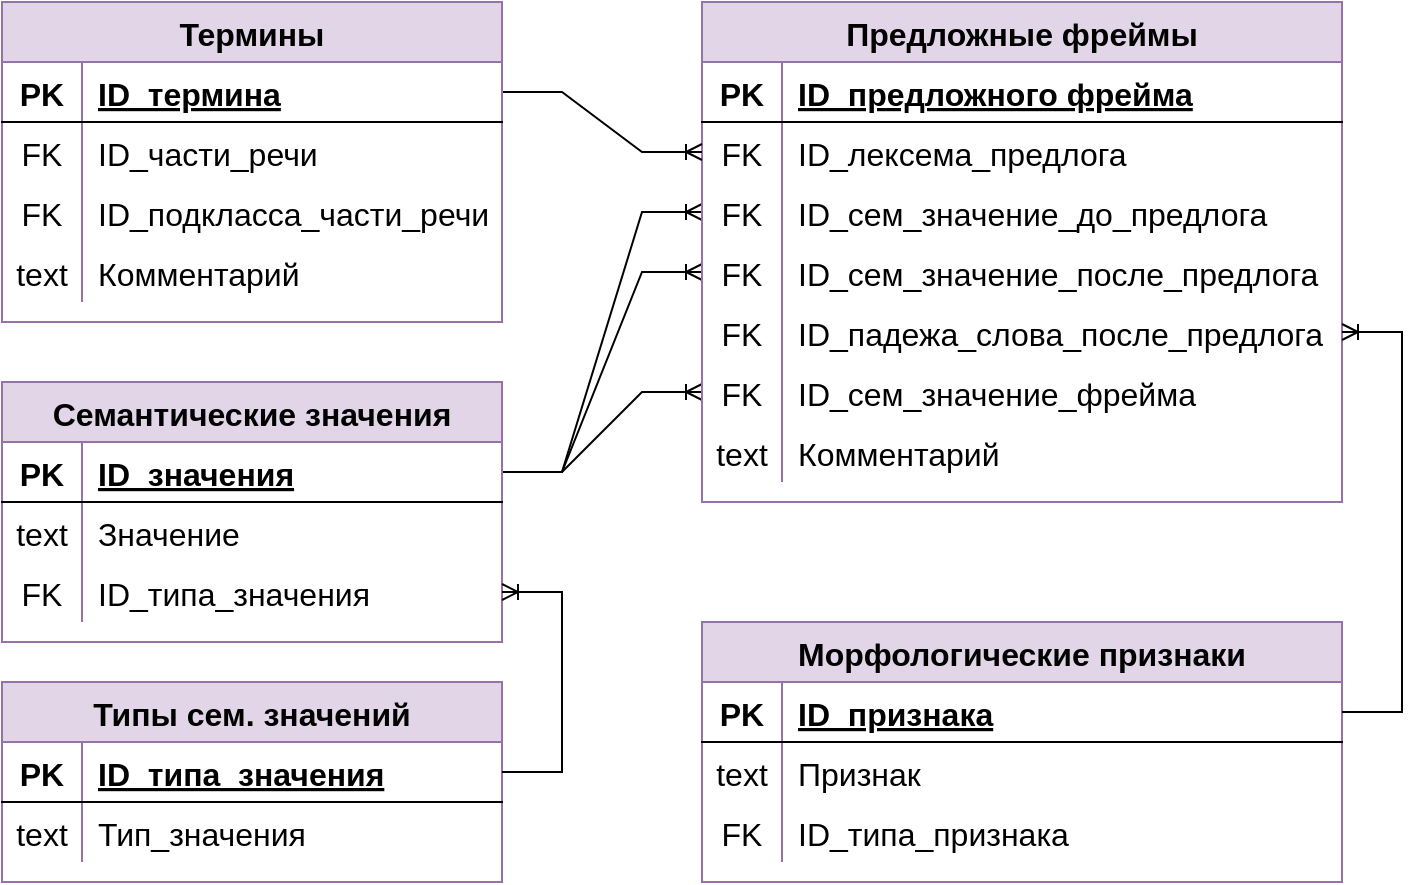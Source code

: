 <mxfile version="18.0.6" type="device"><diagram id="IM70mIdHpw6CoB-G-Ppj" name="Страница 1"><mxGraphModel dx="2591" dy="1692" grid="1" gridSize="10" guides="1" tooltips="1" connect="1" arrows="1" fold="1" page="1" pageScale="1" pageWidth="1169" pageHeight="827" math="0" shadow="0"><root><mxCell id="0"/><mxCell id="1" parent="0"/><mxCell id="ihm2fBMKL1uDlb-fayLi-19" value="" style="edgeStyle=entityRelationEdgeStyle;fontSize=16;html=1;endArrow=ERoneToMany;rounded=0;" parent="1" source="ihm2fBMKL1uDlb-fayLi-56" target="ihm2fBMKL1uDlb-fayLi-39" edge="1"><mxGeometry width="100" height="100" relative="1" as="geometry"><mxPoint x="220" y="85" as="sourcePoint"/><mxPoint x="414.0" y="385" as="targetPoint"/></mxGeometry></mxCell><mxCell id="ihm2fBMKL1uDlb-fayLi-20" value="" style="edgeStyle=entityRelationEdgeStyle;fontSize=16;html=1;endArrow=ERoneToMany;rounded=0;" parent="1" source="ihm2fBMKL1uDlb-fayLi-56" target="ihm2fBMKL1uDlb-fayLi-42" edge="1"><mxGeometry width="100" height="100" relative="1" as="geometry"><mxPoint x="220" y="85" as="sourcePoint"/><mxPoint x="414.0" y="445" as="targetPoint"/></mxGeometry></mxCell><mxCell id="ihm2fBMKL1uDlb-fayLi-21" value="" style="edgeStyle=entityRelationEdgeStyle;fontSize=16;html=1;endArrow=ERoneToMany;rounded=0;" parent="1" source="ihm2fBMKL1uDlb-fayLi-56" target="ihm2fBMKL1uDlb-fayLi-48" edge="1"><mxGeometry width="100" height="100" relative="1" as="geometry"><mxPoint x="220" y="85" as="sourcePoint"/><mxPoint x="414.0" y="505" as="targetPoint"/></mxGeometry></mxCell><mxCell id="ihm2fBMKL1uDlb-fayLi-32" value="Предложные фреймы" style="shape=table;startSize=30;container=1;collapsible=1;childLayout=tableLayout;fixedRows=1;rowLines=0;fontStyle=1;align=center;resizeLast=1;fillColor=#e1d5e7;strokeColor=#9673a6;fontSize=16;" parent="1" vertex="1"><mxGeometry x="320" y="-30" width="320" height="250" as="geometry"/></mxCell><mxCell id="ihm2fBMKL1uDlb-fayLi-33" value="" style="shape=tableRow;horizontal=0;startSize=0;swimlaneHead=0;swimlaneBody=0;fillColor=none;collapsible=0;dropTarget=0;points=[[0,0.5],[1,0.5]];portConstraint=eastwest;top=0;left=0;right=0;bottom=1;fontSize=16;" parent="ihm2fBMKL1uDlb-fayLi-32" vertex="1"><mxGeometry y="30" width="320" height="30" as="geometry"/></mxCell><mxCell id="ihm2fBMKL1uDlb-fayLi-34" value="PK" style="shape=partialRectangle;connectable=0;fillColor=none;top=0;left=0;bottom=0;right=0;fontStyle=1;overflow=hidden;fontSize=16;" parent="ihm2fBMKL1uDlb-fayLi-33" vertex="1"><mxGeometry width="40" height="30" as="geometry"><mxRectangle width="40" height="30" as="alternateBounds"/></mxGeometry></mxCell><mxCell id="ihm2fBMKL1uDlb-fayLi-35" value="ID_предложного фрейма" style="shape=partialRectangle;connectable=0;fillColor=none;top=0;left=0;bottom=0;right=0;align=left;spacingLeft=6;fontStyle=5;overflow=hidden;fontSize=16;" parent="ihm2fBMKL1uDlb-fayLi-33" vertex="1"><mxGeometry x="40" width="280" height="30" as="geometry"><mxRectangle width="280" height="30" as="alternateBounds"/></mxGeometry></mxCell><mxCell id="ihm2fBMKL1uDlb-fayLi-36" value="" style="shape=tableRow;horizontal=0;startSize=0;swimlaneHead=0;swimlaneBody=0;fillColor=none;collapsible=0;dropTarget=0;points=[[0,0.5],[1,0.5]];portConstraint=eastwest;top=0;left=0;right=0;bottom=0;fontSize=16;" parent="ihm2fBMKL1uDlb-fayLi-32" vertex="1"><mxGeometry y="60" width="320" height="30" as="geometry"/></mxCell><mxCell id="ihm2fBMKL1uDlb-fayLi-37" value="FK" style="shape=partialRectangle;connectable=0;fillColor=none;top=0;left=0;bottom=0;right=0;editable=1;overflow=hidden;fontSize=16;" parent="ihm2fBMKL1uDlb-fayLi-36" vertex="1"><mxGeometry width="40" height="30" as="geometry"><mxRectangle width="40" height="30" as="alternateBounds"/></mxGeometry></mxCell><mxCell id="ihm2fBMKL1uDlb-fayLi-38" value="ID_лексема_предлога" style="shape=partialRectangle;connectable=0;fillColor=none;top=0;left=0;bottom=0;right=0;align=left;spacingLeft=6;overflow=hidden;fontSize=16;" parent="ihm2fBMKL1uDlb-fayLi-36" vertex="1"><mxGeometry x="40" width="280" height="30" as="geometry"><mxRectangle width="280" height="30" as="alternateBounds"/></mxGeometry></mxCell><mxCell id="ihm2fBMKL1uDlb-fayLi-39" value="" style="shape=tableRow;horizontal=0;startSize=0;swimlaneHead=0;swimlaneBody=0;fillColor=none;collapsible=0;dropTarget=0;points=[[0,0.5],[1,0.5]];portConstraint=eastwest;top=0;left=0;right=0;bottom=0;fontSize=16;" parent="ihm2fBMKL1uDlb-fayLi-32" vertex="1"><mxGeometry y="90" width="320" height="30" as="geometry"/></mxCell><mxCell id="ihm2fBMKL1uDlb-fayLi-40" value="FK" style="shape=partialRectangle;connectable=0;fillColor=none;top=0;left=0;bottom=0;right=0;editable=1;overflow=hidden;fontSize=16;" parent="ihm2fBMKL1uDlb-fayLi-39" vertex="1"><mxGeometry width="40" height="30" as="geometry"><mxRectangle width="40" height="30" as="alternateBounds"/></mxGeometry></mxCell><mxCell id="ihm2fBMKL1uDlb-fayLi-41" value="ID_сем_значение_до_предлога" style="shape=partialRectangle;connectable=0;fillColor=none;top=0;left=0;bottom=0;right=0;align=left;spacingLeft=6;overflow=hidden;fontSize=16;" parent="ihm2fBMKL1uDlb-fayLi-39" vertex="1"><mxGeometry x="40" width="280" height="30" as="geometry"><mxRectangle width="280" height="30" as="alternateBounds"/></mxGeometry></mxCell><mxCell id="ihm2fBMKL1uDlb-fayLi-42" value="" style="shape=tableRow;horizontal=0;startSize=0;swimlaneHead=0;swimlaneBody=0;fillColor=none;collapsible=0;dropTarget=0;points=[[0,0.5],[1,0.5]];portConstraint=eastwest;top=0;left=0;right=0;bottom=0;fontSize=16;" parent="ihm2fBMKL1uDlb-fayLi-32" vertex="1"><mxGeometry y="120" width="320" height="30" as="geometry"/></mxCell><mxCell id="ihm2fBMKL1uDlb-fayLi-43" value="FK" style="shape=partialRectangle;connectable=0;fillColor=none;top=0;left=0;bottom=0;right=0;editable=1;overflow=hidden;fontSize=16;" parent="ihm2fBMKL1uDlb-fayLi-42" vertex="1"><mxGeometry width="40" height="30" as="geometry"><mxRectangle width="40" height="30" as="alternateBounds"/></mxGeometry></mxCell><mxCell id="ihm2fBMKL1uDlb-fayLi-44" value="ID_сем_значение_после_предлога" style="shape=partialRectangle;connectable=0;fillColor=none;top=0;left=0;bottom=0;right=0;align=left;spacingLeft=6;overflow=hidden;fontSize=16;" parent="ihm2fBMKL1uDlb-fayLi-42" vertex="1"><mxGeometry x="40" width="280" height="30" as="geometry"><mxRectangle width="280" height="30" as="alternateBounds"/></mxGeometry></mxCell><mxCell id="ihm2fBMKL1uDlb-fayLi-45" value="" style="shape=tableRow;horizontal=0;startSize=0;swimlaneHead=0;swimlaneBody=0;fillColor=none;collapsible=0;dropTarget=0;points=[[0,0.5],[1,0.5]];portConstraint=eastwest;top=0;left=0;right=0;bottom=0;fontSize=16;" parent="ihm2fBMKL1uDlb-fayLi-32" vertex="1"><mxGeometry y="150" width="320" height="30" as="geometry"/></mxCell><mxCell id="ihm2fBMKL1uDlb-fayLi-46" value="FK" style="shape=partialRectangle;connectable=0;fillColor=none;top=0;left=0;bottom=0;right=0;editable=1;overflow=hidden;fontSize=16;" parent="ihm2fBMKL1uDlb-fayLi-45" vertex="1"><mxGeometry width="40" height="30" as="geometry"><mxRectangle width="40" height="30" as="alternateBounds"/></mxGeometry></mxCell><mxCell id="ihm2fBMKL1uDlb-fayLi-47" value="ID_падежа_слова_после_предлога" style="shape=partialRectangle;connectable=0;fillColor=none;top=0;left=0;bottom=0;right=0;align=left;spacingLeft=6;overflow=hidden;fontSize=16;" parent="ihm2fBMKL1uDlb-fayLi-45" vertex="1"><mxGeometry x="40" width="280" height="30" as="geometry"><mxRectangle width="280" height="30" as="alternateBounds"/></mxGeometry></mxCell><mxCell id="ihm2fBMKL1uDlb-fayLi-48" value="" style="shape=tableRow;horizontal=0;startSize=0;swimlaneHead=0;swimlaneBody=0;fillColor=none;collapsible=0;dropTarget=0;points=[[0,0.5],[1,0.5]];portConstraint=eastwest;top=0;left=0;right=0;bottom=0;fontSize=16;" parent="ihm2fBMKL1uDlb-fayLi-32" vertex="1"><mxGeometry y="180" width="320" height="30" as="geometry"/></mxCell><mxCell id="ihm2fBMKL1uDlb-fayLi-49" value="FK" style="shape=partialRectangle;connectable=0;fillColor=none;top=0;left=0;bottom=0;right=0;editable=1;overflow=hidden;fontSize=16;" parent="ihm2fBMKL1uDlb-fayLi-48" vertex="1"><mxGeometry width="40" height="30" as="geometry"><mxRectangle width="40" height="30" as="alternateBounds"/></mxGeometry></mxCell><mxCell id="ihm2fBMKL1uDlb-fayLi-50" value="ID_сем_значение_фрейма" style="shape=partialRectangle;connectable=0;fillColor=none;top=0;left=0;bottom=0;right=0;align=left;spacingLeft=6;overflow=hidden;fontSize=16;" parent="ihm2fBMKL1uDlb-fayLi-48" vertex="1"><mxGeometry x="40" width="280" height="30" as="geometry"><mxRectangle width="280" height="30" as="alternateBounds"/></mxGeometry></mxCell><mxCell id="ihm2fBMKL1uDlb-fayLi-51" value="" style="shape=tableRow;horizontal=0;startSize=0;swimlaneHead=0;swimlaneBody=0;fillColor=none;collapsible=0;dropTarget=0;points=[[0,0.5],[1,0.5]];portConstraint=eastwest;top=0;left=0;right=0;bottom=0;fontSize=16;" parent="ihm2fBMKL1uDlb-fayLi-32" vertex="1"><mxGeometry y="210" width="320" height="30" as="geometry"/></mxCell><mxCell id="ihm2fBMKL1uDlb-fayLi-52" value="text" style="shape=partialRectangle;connectable=0;fillColor=none;top=0;left=0;bottom=0;right=0;editable=1;overflow=hidden;fontSize=16;" parent="ihm2fBMKL1uDlb-fayLi-51" vertex="1"><mxGeometry width="40" height="30" as="geometry"><mxRectangle width="40" height="30" as="alternateBounds"/></mxGeometry></mxCell><mxCell id="ihm2fBMKL1uDlb-fayLi-53" value="Комментарий" style="shape=partialRectangle;connectable=0;fillColor=none;top=0;left=0;bottom=0;right=0;align=left;spacingLeft=6;overflow=hidden;fontSize=16;" parent="ihm2fBMKL1uDlb-fayLi-51" vertex="1"><mxGeometry x="40" width="280" height="30" as="geometry"><mxRectangle width="280" height="30" as="alternateBounds"/></mxGeometry></mxCell><mxCell id="ihm2fBMKL1uDlb-fayLi-55" value="Семантические значения" style="shape=table;startSize=30;container=1;collapsible=1;childLayout=tableLayout;fixedRows=1;rowLines=0;fontStyle=1;align=center;resizeLast=1;fillColor=#e1d5e7;strokeColor=#9673a6;fontSize=16;" parent="1" vertex="1"><mxGeometry x="-30" y="160" width="250" height="130" as="geometry"/></mxCell><mxCell id="ihm2fBMKL1uDlb-fayLi-56" value="" style="shape=tableRow;horizontal=0;startSize=0;swimlaneHead=0;swimlaneBody=0;fillColor=none;collapsible=0;dropTarget=0;points=[[0,0.5],[1,0.5]];portConstraint=eastwest;top=0;left=0;right=0;bottom=1;fontSize=16;" parent="ihm2fBMKL1uDlb-fayLi-55" vertex="1"><mxGeometry y="30" width="250" height="30" as="geometry"/></mxCell><mxCell id="ihm2fBMKL1uDlb-fayLi-57" value="PK" style="shape=partialRectangle;connectable=0;fillColor=none;top=0;left=0;bottom=0;right=0;fontStyle=1;overflow=hidden;fontSize=16;" parent="ihm2fBMKL1uDlb-fayLi-56" vertex="1"><mxGeometry width="40" height="30" as="geometry"><mxRectangle width="40" height="30" as="alternateBounds"/></mxGeometry></mxCell><mxCell id="ihm2fBMKL1uDlb-fayLi-58" value="ID_значения" style="shape=partialRectangle;connectable=0;fillColor=none;top=0;left=0;bottom=0;right=0;align=left;spacingLeft=6;fontStyle=5;overflow=hidden;fontSize=16;" parent="ihm2fBMKL1uDlb-fayLi-56" vertex="1"><mxGeometry x="40" width="210" height="30" as="geometry"><mxRectangle width="210" height="30" as="alternateBounds"/></mxGeometry></mxCell><mxCell id="ihm2fBMKL1uDlb-fayLi-59" value="" style="shape=tableRow;horizontal=0;startSize=0;swimlaneHead=0;swimlaneBody=0;fillColor=none;collapsible=0;dropTarget=0;points=[[0,0.5],[1,0.5]];portConstraint=eastwest;top=0;left=0;right=0;bottom=0;fontSize=16;" parent="ihm2fBMKL1uDlb-fayLi-55" vertex="1"><mxGeometry y="60" width="250" height="30" as="geometry"/></mxCell><mxCell id="ihm2fBMKL1uDlb-fayLi-60" value="text" style="shape=partialRectangle;connectable=0;fillColor=none;top=0;left=0;bottom=0;right=0;editable=1;overflow=hidden;fontSize=16;" parent="ihm2fBMKL1uDlb-fayLi-59" vertex="1"><mxGeometry width="40" height="30" as="geometry"><mxRectangle width="40" height="30" as="alternateBounds"/></mxGeometry></mxCell><mxCell id="ihm2fBMKL1uDlb-fayLi-61" value="Значение" style="shape=partialRectangle;connectable=0;fillColor=none;top=0;left=0;bottom=0;right=0;align=left;spacingLeft=6;overflow=hidden;fontSize=16;" parent="ihm2fBMKL1uDlb-fayLi-59" vertex="1"><mxGeometry x="40" width="210" height="30" as="geometry"><mxRectangle width="210" height="30" as="alternateBounds"/></mxGeometry></mxCell><mxCell id="ihm2fBMKL1uDlb-fayLi-62" value="" style="shape=tableRow;horizontal=0;startSize=0;swimlaneHead=0;swimlaneBody=0;fillColor=none;collapsible=0;dropTarget=0;points=[[0,0.5],[1,0.5]];portConstraint=eastwest;top=0;left=0;right=0;bottom=0;fontSize=16;" parent="ihm2fBMKL1uDlb-fayLi-55" vertex="1"><mxGeometry y="90" width="250" height="30" as="geometry"/></mxCell><mxCell id="ihm2fBMKL1uDlb-fayLi-63" value="FK" style="shape=partialRectangle;connectable=0;fillColor=none;top=0;left=0;bottom=0;right=0;editable=1;overflow=hidden;fontSize=16;" parent="ihm2fBMKL1uDlb-fayLi-62" vertex="1"><mxGeometry width="40" height="30" as="geometry"><mxRectangle width="40" height="30" as="alternateBounds"/></mxGeometry></mxCell><mxCell id="ihm2fBMKL1uDlb-fayLi-64" value="ID_типа_значения" style="shape=partialRectangle;connectable=0;fillColor=none;top=0;left=0;bottom=0;right=0;align=left;spacingLeft=6;overflow=hidden;fontSize=16;" parent="ihm2fBMKL1uDlb-fayLi-62" vertex="1"><mxGeometry x="40" width="210" height="30" as="geometry"><mxRectangle width="210" height="30" as="alternateBounds"/></mxGeometry></mxCell><mxCell id="ihm2fBMKL1uDlb-fayLi-65" value="Типы сем. значений" style="shape=table;startSize=30;container=1;collapsible=1;childLayout=tableLayout;fixedRows=1;rowLines=0;fontStyle=1;align=center;resizeLast=1;fillColor=#e1d5e7;strokeColor=#9673a6;fontSize=16;" parent="1" vertex="1"><mxGeometry x="-30" y="310" width="250" height="100" as="geometry"/></mxCell><mxCell id="ihm2fBMKL1uDlb-fayLi-66" value="" style="shape=tableRow;horizontal=0;startSize=0;swimlaneHead=0;swimlaneBody=0;fillColor=none;collapsible=0;dropTarget=0;points=[[0,0.5],[1,0.5]];portConstraint=eastwest;top=0;left=0;right=0;bottom=1;fontSize=16;" parent="ihm2fBMKL1uDlb-fayLi-65" vertex="1"><mxGeometry y="30" width="250" height="30" as="geometry"/></mxCell><mxCell id="ihm2fBMKL1uDlb-fayLi-67" value="PK" style="shape=partialRectangle;connectable=0;fillColor=none;top=0;left=0;bottom=0;right=0;fontStyle=1;overflow=hidden;fontSize=16;" parent="ihm2fBMKL1uDlb-fayLi-66" vertex="1"><mxGeometry width="40" height="30" as="geometry"><mxRectangle width="40" height="30" as="alternateBounds"/></mxGeometry></mxCell><mxCell id="ihm2fBMKL1uDlb-fayLi-68" value="ID_типа_значения" style="shape=partialRectangle;connectable=0;fillColor=none;top=0;left=0;bottom=0;right=0;align=left;spacingLeft=6;fontStyle=5;overflow=hidden;fontSize=16;" parent="ihm2fBMKL1uDlb-fayLi-66" vertex="1"><mxGeometry x="40" width="210" height="30" as="geometry"><mxRectangle width="210" height="30" as="alternateBounds"/></mxGeometry></mxCell><mxCell id="ihm2fBMKL1uDlb-fayLi-69" value="" style="shape=tableRow;horizontal=0;startSize=0;swimlaneHead=0;swimlaneBody=0;fillColor=none;collapsible=0;dropTarget=0;points=[[0,0.5],[1,0.5]];portConstraint=eastwest;top=0;left=0;right=0;bottom=0;fontSize=16;" parent="ihm2fBMKL1uDlb-fayLi-65" vertex="1"><mxGeometry y="60" width="250" height="30" as="geometry"/></mxCell><mxCell id="ihm2fBMKL1uDlb-fayLi-70" value="text" style="shape=partialRectangle;connectable=0;fillColor=none;top=0;left=0;bottom=0;right=0;editable=1;overflow=hidden;fontSize=16;" parent="ihm2fBMKL1uDlb-fayLi-69" vertex="1"><mxGeometry width="40" height="30" as="geometry"><mxRectangle width="40" height="30" as="alternateBounds"/></mxGeometry></mxCell><mxCell id="ihm2fBMKL1uDlb-fayLi-71" value="Тип_значения" style="shape=partialRectangle;connectable=0;fillColor=none;top=0;left=0;bottom=0;right=0;align=left;spacingLeft=6;overflow=hidden;fontSize=16;" parent="ihm2fBMKL1uDlb-fayLi-69" vertex="1"><mxGeometry x="40" width="210" height="30" as="geometry"><mxRectangle width="210" height="30" as="alternateBounds"/></mxGeometry></mxCell><mxCell id="ihm2fBMKL1uDlb-fayLi-72" value="" style="edgeStyle=entityRelationEdgeStyle;fontSize=16;html=1;endArrow=ERoneToMany;rounded=0;" parent="1" source="ihm2fBMKL1uDlb-fayLi-66" target="ihm2fBMKL1uDlb-fayLi-62" edge="1"><mxGeometry width="100" height="100" relative="1" as="geometry"><mxPoint x="280" y="555" as="sourcePoint"/><mxPoint x="380" y="455" as="targetPoint"/></mxGeometry></mxCell><mxCell id="ihm2fBMKL1uDlb-fayLi-83" value="Морфологические признаки" style="shape=table;startSize=30;container=1;collapsible=1;childLayout=tableLayout;fixedRows=1;rowLines=0;fontStyle=1;align=center;resizeLast=1;fillColor=#e1d5e7;strokeColor=#9673a6;fontSize=16;" parent="1" vertex="1"><mxGeometry x="320" y="280" width="320" height="130" as="geometry"/></mxCell><mxCell id="ihm2fBMKL1uDlb-fayLi-84" value="" style="shape=tableRow;horizontal=0;startSize=0;swimlaneHead=0;swimlaneBody=0;fillColor=none;collapsible=0;dropTarget=0;points=[[0,0.5],[1,0.5]];portConstraint=eastwest;top=0;left=0;right=0;bottom=1;fontSize=16;" parent="ihm2fBMKL1uDlb-fayLi-83" vertex="1"><mxGeometry y="30" width="320" height="30" as="geometry"/></mxCell><mxCell id="ihm2fBMKL1uDlb-fayLi-85" value="PK" style="shape=partialRectangle;connectable=0;fillColor=none;top=0;left=0;bottom=0;right=0;fontStyle=1;overflow=hidden;fontSize=16;" parent="ihm2fBMKL1uDlb-fayLi-84" vertex="1"><mxGeometry width="40" height="30" as="geometry"><mxRectangle width="40" height="30" as="alternateBounds"/></mxGeometry></mxCell><mxCell id="ihm2fBMKL1uDlb-fayLi-86" value="ID_признака" style="shape=partialRectangle;connectable=0;fillColor=none;top=0;left=0;bottom=0;right=0;align=left;spacingLeft=6;fontStyle=5;overflow=hidden;fontSize=16;" parent="ihm2fBMKL1uDlb-fayLi-84" vertex="1"><mxGeometry x="40" width="280" height="30" as="geometry"><mxRectangle width="280" height="30" as="alternateBounds"/></mxGeometry></mxCell><mxCell id="ihm2fBMKL1uDlb-fayLi-87" value="" style="shape=tableRow;horizontal=0;startSize=0;swimlaneHead=0;swimlaneBody=0;fillColor=none;collapsible=0;dropTarget=0;points=[[0,0.5],[1,0.5]];portConstraint=eastwest;top=0;left=0;right=0;bottom=0;fontSize=16;" parent="ihm2fBMKL1uDlb-fayLi-83" vertex="1"><mxGeometry y="60" width="320" height="30" as="geometry"/></mxCell><mxCell id="ihm2fBMKL1uDlb-fayLi-88" value="text" style="shape=partialRectangle;connectable=0;fillColor=none;top=0;left=0;bottom=0;right=0;editable=1;overflow=hidden;fontSize=16;" parent="ihm2fBMKL1uDlb-fayLi-87" vertex="1"><mxGeometry width="40" height="30" as="geometry"><mxRectangle width="40" height="30" as="alternateBounds"/></mxGeometry></mxCell><mxCell id="ihm2fBMKL1uDlb-fayLi-89" value="Признак" style="shape=partialRectangle;connectable=0;fillColor=none;top=0;left=0;bottom=0;right=0;align=left;spacingLeft=6;overflow=hidden;fontSize=16;" parent="ihm2fBMKL1uDlb-fayLi-87" vertex="1"><mxGeometry x="40" width="280" height="30" as="geometry"><mxRectangle width="280" height="30" as="alternateBounds"/></mxGeometry></mxCell><mxCell id="ihm2fBMKL1uDlb-fayLi-90" value="" style="shape=tableRow;horizontal=0;startSize=0;swimlaneHead=0;swimlaneBody=0;fillColor=none;collapsible=0;dropTarget=0;points=[[0,0.5],[1,0.5]];portConstraint=eastwest;top=0;left=0;right=0;bottom=0;fontSize=16;" parent="ihm2fBMKL1uDlb-fayLi-83" vertex="1"><mxGeometry y="90" width="320" height="30" as="geometry"/></mxCell><mxCell id="ihm2fBMKL1uDlb-fayLi-91" value="FK" style="shape=partialRectangle;connectable=0;fillColor=none;top=0;left=0;bottom=0;right=0;editable=1;overflow=hidden;fontSize=16;" parent="ihm2fBMKL1uDlb-fayLi-90" vertex="1"><mxGeometry width="40" height="30" as="geometry"><mxRectangle width="40" height="30" as="alternateBounds"/></mxGeometry></mxCell><mxCell id="ihm2fBMKL1uDlb-fayLi-92" value="ID_типа_признака" style="shape=partialRectangle;connectable=0;fillColor=none;top=0;left=0;bottom=0;right=0;align=left;spacingLeft=6;overflow=hidden;fontSize=16;" parent="ihm2fBMKL1uDlb-fayLi-90" vertex="1"><mxGeometry x="40" width="280" height="30" as="geometry"><mxRectangle width="280" height="30" as="alternateBounds"/></mxGeometry></mxCell><mxCell id="ihm2fBMKL1uDlb-fayLi-94" value="" style="edgeStyle=entityRelationEdgeStyle;fontSize=16;html=1;endArrow=ERoneToMany;rounded=0;" parent="1" source="QjPnyr_qWqorIhJ1pAPQ-2" target="ihm2fBMKL1uDlb-fayLi-36" edge="1"><mxGeometry width="100" height="100" relative="1" as="geometry"><mxPoint x="190" y="15" as="sourcePoint"/><mxPoint x="680" y="160" as="targetPoint"/></mxGeometry></mxCell><mxCell id="ihm2fBMKL1uDlb-fayLi-95" value="" style="edgeStyle=entityRelationEdgeStyle;fontSize=16;html=1;endArrow=ERoneToMany;rounded=0;" parent="1" source="ihm2fBMKL1uDlb-fayLi-84" target="ihm2fBMKL1uDlb-fayLi-45" edge="1"><mxGeometry width="100" height="100" relative="1" as="geometry"><mxPoint x="370" y="330" as="sourcePoint"/><mxPoint x="470" y="230" as="targetPoint"/></mxGeometry></mxCell><mxCell id="QjPnyr_qWqorIhJ1pAPQ-1" value="Термины" style="shape=table;startSize=30;container=1;collapsible=1;childLayout=tableLayout;fixedRows=1;rowLines=0;fontStyle=1;align=center;resizeLast=1;fillColor=#e1d5e7;strokeColor=#9673a6;fontSize=16;" parent="1" vertex="1"><mxGeometry x="-30" y="-30" width="250" height="160" as="geometry"/></mxCell><mxCell id="QjPnyr_qWqorIhJ1pAPQ-2" value="" style="shape=tableRow;horizontal=0;startSize=0;swimlaneHead=0;swimlaneBody=0;fillColor=none;collapsible=0;dropTarget=0;points=[[0,0.5],[1,0.5]];portConstraint=eastwest;top=0;left=0;right=0;bottom=1;fontSize=16;" parent="QjPnyr_qWqorIhJ1pAPQ-1" vertex="1"><mxGeometry y="30" width="250" height="30" as="geometry"/></mxCell><mxCell id="QjPnyr_qWqorIhJ1pAPQ-3" value="PK" style="shape=partialRectangle;connectable=0;fillColor=none;top=0;left=0;bottom=0;right=0;fontStyle=1;overflow=hidden;fontSize=16;" parent="QjPnyr_qWqorIhJ1pAPQ-2" vertex="1"><mxGeometry width="40" height="30" as="geometry"><mxRectangle width="40" height="30" as="alternateBounds"/></mxGeometry></mxCell><mxCell id="QjPnyr_qWqorIhJ1pAPQ-4" value="ID_термина" style="shape=partialRectangle;connectable=0;fillColor=none;top=0;left=0;bottom=0;right=0;align=left;spacingLeft=6;fontStyle=5;overflow=hidden;fontSize=16;" parent="QjPnyr_qWqorIhJ1pAPQ-2" vertex="1"><mxGeometry x="40" width="210" height="30" as="geometry"><mxRectangle width="210" height="30" as="alternateBounds"/></mxGeometry></mxCell><mxCell id="QjPnyr_qWqorIhJ1pAPQ-5" value="" style="shape=tableRow;horizontal=0;startSize=0;swimlaneHead=0;swimlaneBody=0;fillColor=none;collapsible=0;dropTarget=0;points=[[0,0.5],[1,0.5]];portConstraint=eastwest;top=0;left=0;right=0;bottom=0;fontSize=16;" parent="QjPnyr_qWqorIhJ1pAPQ-1" vertex="1"><mxGeometry y="60" width="250" height="30" as="geometry"/></mxCell><mxCell id="QjPnyr_qWqorIhJ1pAPQ-6" value="FK" style="shape=partialRectangle;connectable=0;fillColor=none;top=0;left=0;bottom=0;right=0;editable=1;overflow=hidden;fontSize=16;" parent="QjPnyr_qWqorIhJ1pAPQ-5" vertex="1"><mxGeometry width="40" height="30" as="geometry"><mxRectangle width="40" height="30" as="alternateBounds"/></mxGeometry></mxCell><mxCell id="QjPnyr_qWqorIhJ1pAPQ-7" value="ID_части_речи" style="shape=partialRectangle;connectable=0;fillColor=none;top=0;left=0;bottom=0;right=0;align=left;spacingLeft=6;overflow=hidden;fontSize=16;" parent="QjPnyr_qWqorIhJ1pAPQ-5" vertex="1"><mxGeometry x="40" width="210" height="30" as="geometry"><mxRectangle width="210" height="30" as="alternateBounds"/></mxGeometry></mxCell><mxCell id="QjPnyr_qWqorIhJ1pAPQ-8" value="" style="shape=tableRow;horizontal=0;startSize=0;swimlaneHead=0;swimlaneBody=0;fillColor=none;collapsible=0;dropTarget=0;points=[[0,0.5],[1,0.5]];portConstraint=eastwest;top=0;left=0;right=0;bottom=0;fontSize=16;" parent="QjPnyr_qWqorIhJ1pAPQ-1" vertex="1"><mxGeometry y="90" width="250" height="30" as="geometry"/></mxCell><mxCell id="QjPnyr_qWqorIhJ1pAPQ-9" value="FK" style="shape=partialRectangle;connectable=0;fillColor=none;top=0;left=0;bottom=0;right=0;editable=1;overflow=hidden;fontSize=16;" parent="QjPnyr_qWqorIhJ1pAPQ-8" vertex="1"><mxGeometry width="40" height="30" as="geometry"><mxRectangle width="40" height="30" as="alternateBounds"/></mxGeometry></mxCell><mxCell id="QjPnyr_qWqorIhJ1pAPQ-10" value="ID_подкласса_части_речи" style="shape=partialRectangle;connectable=0;fillColor=none;top=0;left=0;bottom=0;right=0;align=left;spacingLeft=6;overflow=hidden;fontSize=16;" parent="QjPnyr_qWqorIhJ1pAPQ-8" vertex="1"><mxGeometry x="40" width="210" height="30" as="geometry"><mxRectangle width="210" height="30" as="alternateBounds"/></mxGeometry></mxCell><mxCell id="QjPnyr_qWqorIhJ1pAPQ-11" value="" style="shape=tableRow;horizontal=0;startSize=0;swimlaneHead=0;swimlaneBody=0;fillColor=none;collapsible=0;dropTarget=0;points=[[0,0.5],[1,0.5]];portConstraint=eastwest;top=0;left=0;right=0;bottom=0;fontSize=16;" parent="QjPnyr_qWqorIhJ1pAPQ-1" vertex="1"><mxGeometry y="120" width="250" height="30" as="geometry"/></mxCell><mxCell id="QjPnyr_qWqorIhJ1pAPQ-12" value="text" style="shape=partialRectangle;connectable=0;fillColor=none;top=0;left=0;bottom=0;right=0;editable=1;overflow=hidden;fontSize=16;" parent="QjPnyr_qWqorIhJ1pAPQ-11" vertex="1"><mxGeometry width="40" height="30" as="geometry"><mxRectangle width="40" height="30" as="alternateBounds"/></mxGeometry></mxCell><mxCell id="QjPnyr_qWqorIhJ1pAPQ-13" value="Комментарий" style="shape=partialRectangle;connectable=0;fillColor=none;top=0;left=0;bottom=0;right=0;align=left;spacingLeft=6;overflow=hidden;fontSize=16;" parent="QjPnyr_qWqorIhJ1pAPQ-11" vertex="1"><mxGeometry x="40" width="210" height="30" as="geometry"><mxRectangle width="210" height="30" as="alternateBounds"/></mxGeometry></mxCell></root></mxGraphModel></diagram></mxfile>